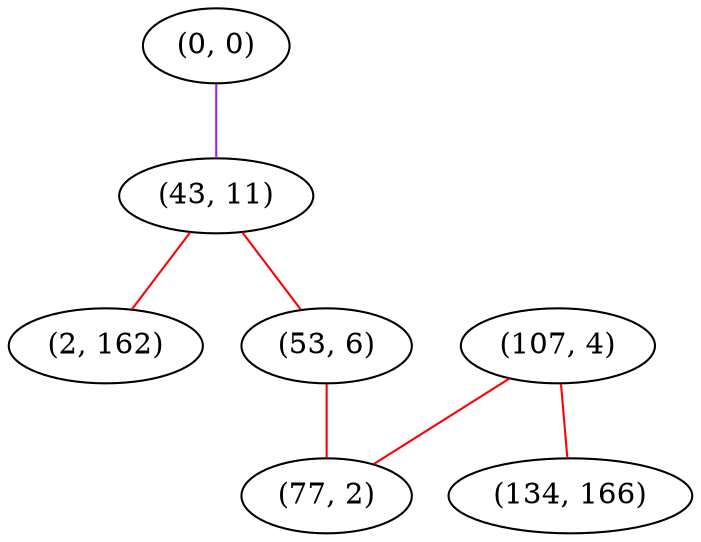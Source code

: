graph "" {
"(0, 0)";
"(107, 4)";
"(43, 11)";
"(134, 166)";
"(2, 162)";
"(53, 6)";
"(77, 2)";
"(0, 0)" -- "(43, 11)"  [color=purple, key=0, weight=4];
"(107, 4)" -- "(77, 2)"  [color=red, key=0, weight=1];
"(107, 4)" -- "(134, 166)"  [color=red, key=0, weight=1];
"(43, 11)" -- "(53, 6)"  [color=red, key=0, weight=1];
"(43, 11)" -- "(2, 162)"  [color=red, key=0, weight=1];
"(53, 6)" -- "(77, 2)"  [color=red, key=0, weight=1];
}
